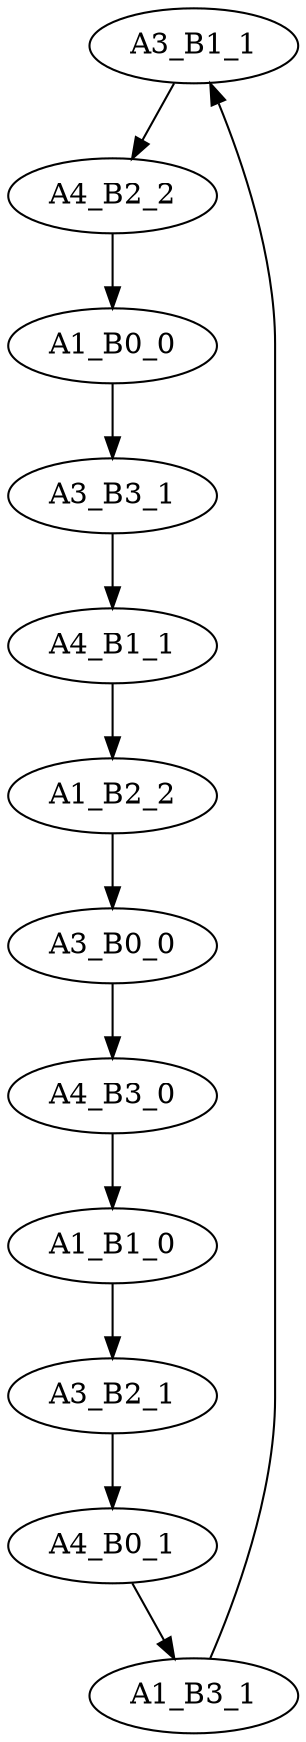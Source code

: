 digraph Test{
A3_B1_1 -> A4_B2_2 -> A1_B0_0 -> A3_B3_1 -> A4_B1_1 -> A1_B2_2 -> A3_B0_0 -> A4_B3_0 -> A1_B1_0 -> A3_B2_1 -> A4_B0_1 -> A1_B3_1 -> A3_B1_1;}